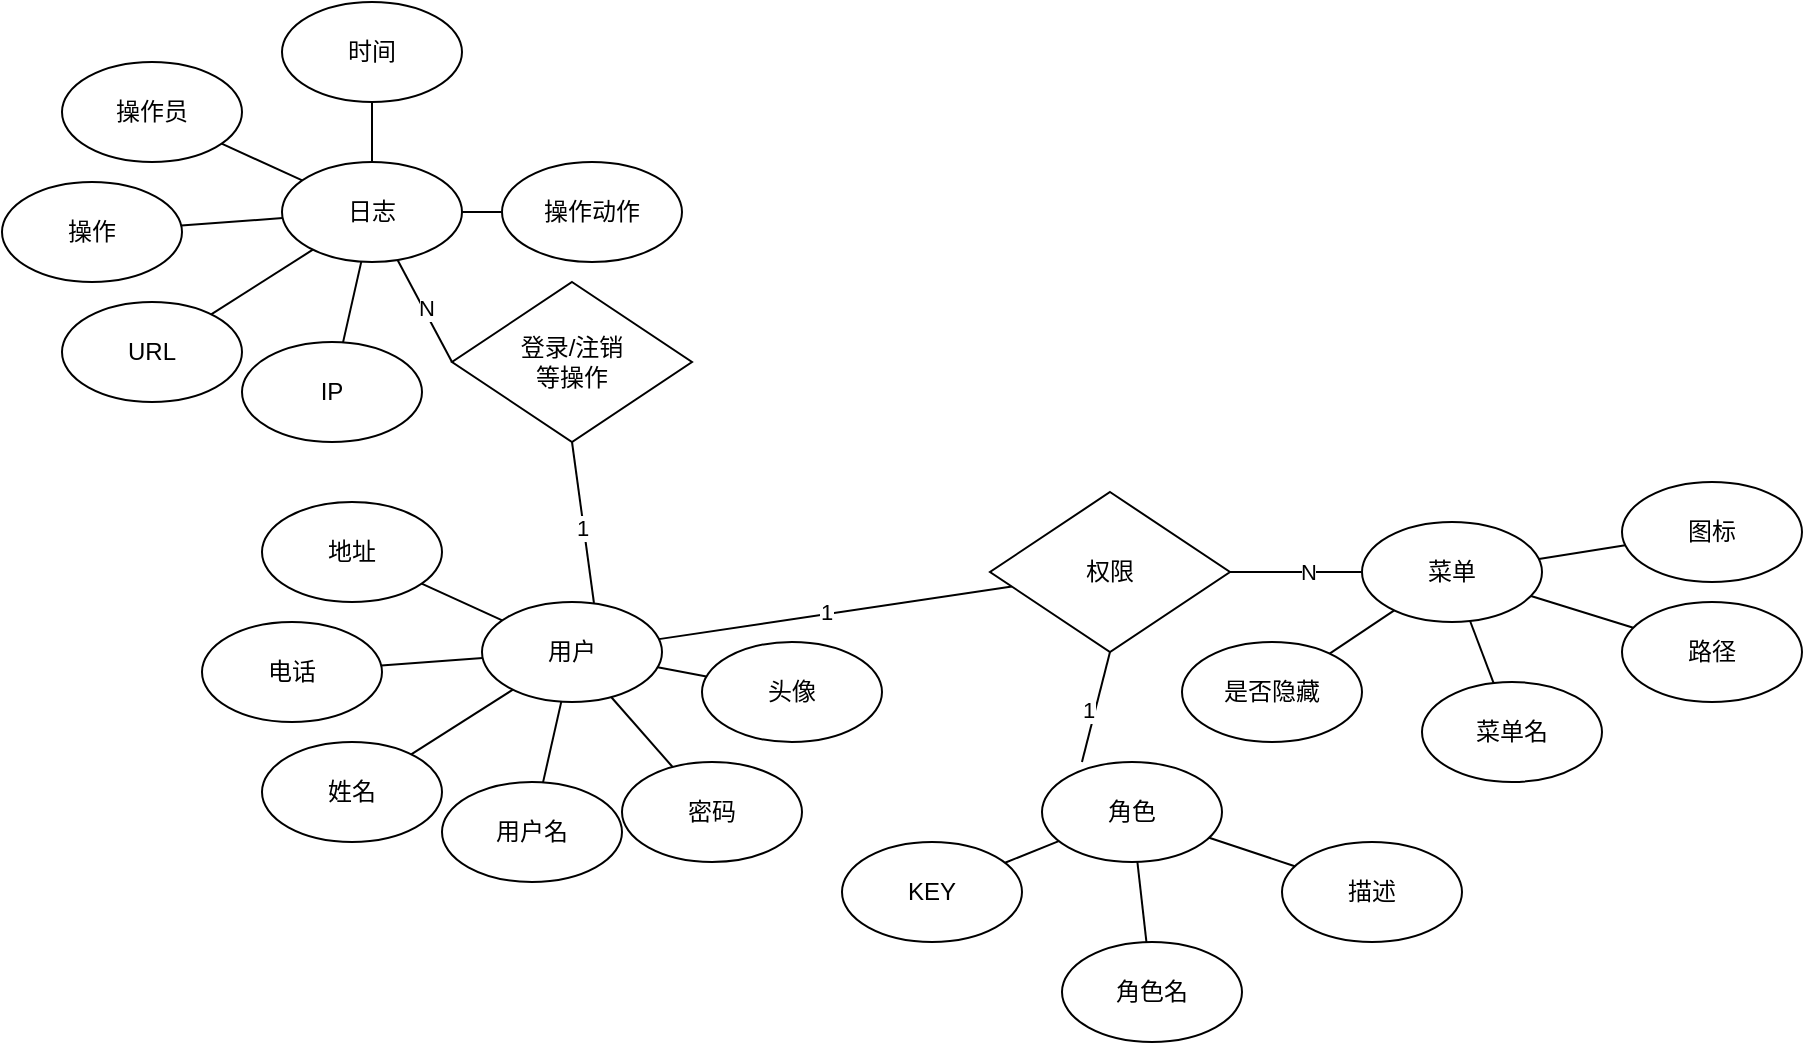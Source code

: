 <mxfile version="21.0.6" type="github">
  <diagram name="第 1 页" id="2mRQ52QLlzKnQliinkt1">
    <mxGraphModel dx="1811" dy="590" grid="1" gridSize="10" guides="1" tooltips="1" connect="1" arrows="1" fold="1" page="1" pageScale="1" pageWidth="827" pageHeight="1169" math="0" shadow="0">
      <root>
        <mxCell id="0" />
        <mxCell id="1" parent="0" />
        <mxCell id="mOGSaVw1MvXez0ik0sxi-4" value="" style="rounded=0;orthogonalLoop=1;jettySize=auto;html=1;endArrow=none;endFill=0;" edge="1" parent="1" source="mOGSaVw1MvXez0ik0sxi-1" target="mOGSaVw1MvXez0ik0sxi-3">
          <mxGeometry relative="1" as="geometry" />
        </mxCell>
        <mxCell id="mOGSaVw1MvXez0ik0sxi-47" value="" style="rounded=0;orthogonalLoop=1;jettySize=auto;html=1;endArrow=none;endFill=0;" edge="1" parent="1" source="mOGSaVw1MvXez0ik0sxi-1" target="mOGSaVw1MvXez0ik0sxi-46">
          <mxGeometry relative="1" as="geometry" />
        </mxCell>
        <mxCell id="mOGSaVw1MvXez0ik0sxi-50" value="1" style="edgeLabel;html=1;align=center;verticalAlign=middle;resizable=0;points=[];" vertex="1" connectable="0" parent="mOGSaVw1MvXez0ik0sxi-47">
          <mxGeometry x="-0.059" y="1" relative="1" as="geometry">
            <mxPoint as="offset" />
          </mxGeometry>
        </mxCell>
        <mxCell id="mOGSaVw1MvXez0ik0sxi-1" value="用户" style="ellipse;whiteSpace=wrap;html=1;" vertex="1" parent="1">
          <mxGeometry x="160" y="360" width="90" height="50" as="geometry" />
        </mxCell>
        <mxCell id="mOGSaVw1MvXez0ik0sxi-3" value="姓名" style="ellipse;whiteSpace=wrap;html=1;" vertex="1" parent="1">
          <mxGeometry x="50" y="430" width="90" height="50" as="geometry" />
        </mxCell>
        <mxCell id="mOGSaVw1MvXez0ik0sxi-9" value="" style="rounded=0;orthogonalLoop=1;jettySize=auto;html=1;endArrow=none;endFill=0;" edge="1" parent="1" target="mOGSaVw1MvXez0ik0sxi-10" source="mOGSaVw1MvXez0ik0sxi-1">
          <mxGeometry relative="1" as="geometry">
            <mxPoint x="285" y="450" as="sourcePoint" />
          </mxGeometry>
        </mxCell>
        <mxCell id="mOGSaVw1MvXez0ik0sxi-10" value="用户名" style="ellipse;whiteSpace=wrap;html=1;" vertex="1" parent="1">
          <mxGeometry x="140" y="450" width="90" height="50" as="geometry" />
        </mxCell>
        <mxCell id="mOGSaVw1MvXez0ik0sxi-12" value="" style="rounded=0;orthogonalLoop=1;jettySize=auto;html=1;endArrow=none;endFill=0;" edge="1" parent="1" target="mOGSaVw1MvXez0ik0sxi-13" source="mOGSaVw1MvXez0ik0sxi-1">
          <mxGeometry relative="1" as="geometry">
            <mxPoint x="145" y="300" as="sourcePoint" />
          </mxGeometry>
        </mxCell>
        <mxCell id="mOGSaVw1MvXez0ik0sxi-13" value="电话" style="ellipse;whiteSpace=wrap;html=1;" vertex="1" parent="1">
          <mxGeometry x="20" y="370" width="90" height="50" as="geometry" />
        </mxCell>
        <mxCell id="mOGSaVw1MvXez0ik0sxi-14" value="" style="rounded=0;orthogonalLoop=1;jettySize=auto;html=1;endArrow=none;endFill=0;" edge="1" parent="1" target="mOGSaVw1MvXez0ik0sxi-15" source="mOGSaVw1MvXez0ik0sxi-1">
          <mxGeometry relative="1" as="geometry">
            <mxPoint x="365" y="417" as="sourcePoint" />
          </mxGeometry>
        </mxCell>
        <mxCell id="mOGSaVw1MvXez0ik0sxi-15" value="密码" style="ellipse;whiteSpace=wrap;html=1;" vertex="1" parent="1">
          <mxGeometry x="230" y="440" width="90" height="50" as="geometry" />
        </mxCell>
        <mxCell id="mOGSaVw1MvXez0ik0sxi-16" value="" style="rounded=0;orthogonalLoop=1;jettySize=auto;html=1;endArrow=none;endFill=0;" edge="1" parent="1" target="mOGSaVw1MvXez0ik0sxi-17" source="mOGSaVw1MvXez0ik0sxi-1">
          <mxGeometry relative="1" as="geometry">
            <mxPoint x="415" y="347" as="sourcePoint" />
          </mxGeometry>
        </mxCell>
        <mxCell id="mOGSaVw1MvXez0ik0sxi-17" value="头像" style="ellipse;whiteSpace=wrap;html=1;" vertex="1" parent="1">
          <mxGeometry x="270" y="380" width="90" height="50" as="geometry" />
        </mxCell>
        <mxCell id="mOGSaVw1MvXez0ik0sxi-18" value="" style="rounded=0;orthogonalLoop=1;jettySize=auto;html=1;endArrow=none;endFill=0;" edge="1" parent="1" target="mOGSaVw1MvXez0ik0sxi-19" source="mOGSaVw1MvXez0ik0sxi-1">
          <mxGeometry relative="1" as="geometry">
            <mxPoint x="125" y="230" as="sourcePoint" />
          </mxGeometry>
        </mxCell>
        <mxCell id="mOGSaVw1MvXez0ik0sxi-19" value="地址" style="ellipse;whiteSpace=wrap;html=1;" vertex="1" parent="1">
          <mxGeometry x="50" y="310" width="90" height="50" as="geometry" />
        </mxCell>
        <mxCell id="mOGSaVw1MvXez0ik0sxi-20" value="" style="rounded=0;orthogonalLoop=1;jettySize=auto;html=1;endArrow=none;endFill=0;" edge="1" parent="1" source="mOGSaVw1MvXez0ik0sxi-21" target="mOGSaVw1MvXez0ik0sxi-22">
          <mxGeometry relative="1" as="geometry" />
        </mxCell>
        <mxCell id="mOGSaVw1MvXez0ik0sxi-21" value="角色" style="ellipse;whiteSpace=wrap;html=1;" vertex="1" parent="1">
          <mxGeometry x="440" y="440" width="90" height="50" as="geometry" />
        </mxCell>
        <mxCell id="mOGSaVw1MvXez0ik0sxi-22" value="角色名" style="ellipse;whiteSpace=wrap;html=1;" vertex="1" parent="1">
          <mxGeometry x="450" y="530" width="90" height="50" as="geometry" />
        </mxCell>
        <mxCell id="mOGSaVw1MvXez0ik0sxi-23" value="" style="rounded=0;orthogonalLoop=1;jettySize=auto;html=1;endArrow=none;endFill=0;" edge="1" parent="1" source="mOGSaVw1MvXez0ik0sxi-21" target="mOGSaVw1MvXez0ik0sxi-24">
          <mxGeometry relative="1" as="geometry">
            <mxPoint x="505" y="460" as="sourcePoint" />
          </mxGeometry>
        </mxCell>
        <mxCell id="mOGSaVw1MvXez0ik0sxi-24" value="描述" style="ellipse;whiteSpace=wrap;html=1;" vertex="1" parent="1">
          <mxGeometry x="560" y="480" width="90" height="50" as="geometry" />
        </mxCell>
        <mxCell id="mOGSaVw1MvXez0ik0sxi-25" value="" style="rounded=0;orthogonalLoop=1;jettySize=auto;html=1;endArrow=none;endFill=0;" edge="1" parent="1" source="mOGSaVw1MvXez0ik0sxi-21" target="mOGSaVw1MvXez0ik0sxi-26">
          <mxGeometry relative="1" as="geometry">
            <mxPoint x="365" y="310" as="sourcePoint" />
          </mxGeometry>
        </mxCell>
        <mxCell id="mOGSaVw1MvXez0ik0sxi-26" value="KEY" style="ellipse;whiteSpace=wrap;html=1;" vertex="1" parent="1">
          <mxGeometry x="340" y="480" width="90" height="50" as="geometry" />
        </mxCell>
        <mxCell id="mOGSaVw1MvXez0ik0sxi-33" value="" style="rounded=0;orthogonalLoop=1;jettySize=auto;html=1;endArrow=none;endFill=0;" edge="1" parent="1" source="mOGSaVw1MvXez0ik0sxi-34" target="mOGSaVw1MvXez0ik0sxi-35">
          <mxGeometry relative="1" as="geometry" />
        </mxCell>
        <mxCell id="mOGSaVw1MvXez0ik0sxi-34" value="菜单" style="ellipse;whiteSpace=wrap;html=1;" vertex="1" parent="1">
          <mxGeometry x="600" y="320" width="90" height="50" as="geometry" />
        </mxCell>
        <mxCell id="mOGSaVw1MvXez0ik0sxi-35" value="是否隐藏" style="ellipse;whiteSpace=wrap;html=1;" vertex="1" parent="1">
          <mxGeometry x="510" y="380" width="90" height="50" as="geometry" />
        </mxCell>
        <mxCell id="mOGSaVw1MvXez0ik0sxi-36" value="" style="rounded=0;orthogonalLoop=1;jettySize=auto;html=1;endArrow=none;endFill=0;" edge="1" parent="1" source="mOGSaVw1MvXez0ik0sxi-34" target="mOGSaVw1MvXez0ik0sxi-37">
          <mxGeometry relative="1" as="geometry">
            <mxPoint x="725" y="330" as="sourcePoint" />
          </mxGeometry>
        </mxCell>
        <mxCell id="mOGSaVw1MvXez0ik0sxi-37" value="菜单名" style="ellipse;whiteSpace=wrap;html=1;" vertex="1" parent="1">
          <mxGeometry x="630" y="400" width="90" height="50" as="geometry" />
        </mxCell>
        <mxCell id="mOGSaVw1MvXez0ik0sxi-40" value="" style="rounded=0;orthogonalLoop=1;jettySize=auto;html=1;endArrow=none;endFill=0;" edge="1" parent="1" source="mOGSaVw1MvXez0ik0sxi-34" target="mOGSaVw1MvXez0ik0sxi-41">
          <mxGeometry relative="1" as="geometry">
            <mxPoint x="805" y="297" as="sourcePoint" />
          </mxGeometry>
        </mxCell>
        <mxCell id="mOGSaVw1MvXez0ik0sxi-41" value="路径" style="ellipse;whiteSpace=wrap;html=1;" vertex="1" parent="1">
          <mxGeometry x="730" y="360" width="90" height="50" as="geometry" />
        </mxCell>
        <mxCell id="mOGSaVw1MvXez0ik0sxi-42" value="" style="rounded=0;orthogonalLoop=1;jettySize=auto;html=1;endArrow=none;endFill=0;" edge="1" parent="1" source="mOGSaVw1MvXez0ik0sxi-34" target="mOGSaVw1MvXez0ik0sxi-43">
          <mxGeometry relative="1" as="geometry">
            <mxPoint x="855" y="227" as="sourcePoint" />
          </mxGeometry>
        </mxCell>
        <mxCell id="mOGSaVw1MvXez0ik0sxi-43" value="图标" style="ellipse;whiteSpace=wrap;html=1;" vertex="1" parent="1">
          <mxGeometry x="730" y="300" width="90" height="50" as="geometry" />
        </mxCell>
        <mxCell id="mOGSaVw1MvXez0ik0sxi-46" value="权限" style="rhombus;whiteSpace=wrap;html=1;" vertex="1" parent="1">
          <mxGeometry x="414" y="305" width="120" height="80" as="geometry" />
        </mxCell>
        <mxCell id="mOGSaVw1MvXez0ik0sxi-48" value="" style="rounded=0;orthogonalLoop=1;jettySize=auto;html=1;endArrow=none;endFill=0;entryX=1;entryY=0.5;entryDx=0;entryDy=0;exitX=0;exitY=0.5;exitDx=0;exitDy=0;" edge="1" parent="1" source="mOGSaVw1MvXez0ik0sxi-34" target="mOGSaVw1MvXez0ik0sxi-46">
          <mxGeometry relative="1" as="geometry">
            <mxPoint x="246" y="377" as="sourcePoint" />
            <mxPoint x="378" y="299" as="targetPoint" />
          </mxGeometry>
        </mxCell>
        <mxCell id="mOGSaVw1MvXez0ik0sxi-53" value="N" style="edgeLabel;html=1;align=center;verticalAlign=middle;resizable=0;points=[];" vertex="1" connectable="0" parent="mOGSaVw1MvXez0ik0sxi-48">
          <mxGeometry x="-0.17" relative="1" as="geometry">
            <mxPoint as="offset" />
          </mxGeometry>
        </mxCell>
        <mxCell id="mOGSaVw1MvXez0ik0sxi-49" value="" style="rounded=0;orthogonalLoop=1;jettySize=auto;html=1;endArrow=none;endFill=0;entryX=0.5;entryY=1;entryDx=0;entryDy=0;exitX=0.222;exitY=0;exitDx=0;exitDy=0;exitPerimeter=0;" edge="1" parent="1" source="mOGSaVw1MvXez0ik0sxi-21" target="mOGSaVw1MvXez0ik0sxi-46">
          <mxGeometry relative="1" as="geometry">
            <mxPoint x="590" y="295" as="sourcePoint" />
            <mxPoint x="470" y="280" as="targetPoint" />
          </mxGeometry>
        </mxCell>
        <mxCell id="mOGSaVw1MvXez0ik0sxi-51" value="1" style="edgeLabel;html=1;align=center;verticalAlign=middle;resizable=0;points=[];" vertex="1" connectable="0" parent="mOGSaVw1MvXez0ik0sxi-49">
          <mxGeometry x="-0.087" y="4" relative="1" as="geometry">
            <mxPoint as="offset" />
          </mxGeometry>
        </mxCell>
        <mxCell id="mOGSaVw1MvXez0ik0sxi-54" value="" style="rounded=0;orthogonalLoop=1;jettySize=auto;html=1;endArrow=none;endFill=0;" edge="1" parent="1" source="mOGSaVw1MvXez0ik0sxi-57" target="mOGSaVw1MvXez0ik0sxi-58">
          <mxGeometry relative="1" as="geometry" />
        </mxCell>
        <mxCell id="mOGSaVw1MvXez0ik0sxi-55" value="" style="rounded=0;orthogonalLoop=1;jettySize=auto;html=1;endArrow=none;endFill=0;entryX=0;entryY=0.5;entryDx=0;entryDy=0;" edge="1" parent="1" source="mOGSaVw1MvXez0ik0sxi-57" target="mOGSaVw1MvXez0ik0sxi-69">
          <mxGeometry relative="1" as="geometry">
            <mxPoint x="250" y="97" as="targetPoint" />
          </mxGeometry>
        </mxCell>
        <mxCell id="mOGSaVw1MvXez0ik0sxi-56" value="N" style="edgeLabel;html=1;align=center;verticalAlign=middle;resizable=0;points=[];" vertex="1" connectable="0" parent="mOGSaVw1MvXez0ik0sxi-55">
          <mxGeometry x="-0.059" y="1" relative="1" as="geometry">
            <mxPoint as="offset" />
          </mxGeometry>
        </mxCell>
        <mxCell id="mOGSaVw1MvXez0ik0sxi-57" value="日志" style="ellipse;whiteSpace=wrap;html=1;" vertex="1" parent="1">
          <mxGeometry x="60" y="140" width="90" height="50" as="geometry" />
        </mxCell>
        <mxCell id="mOGSaVw1MvXez0ik0sxi-58" value="URL" style="ellipse;whiteSpace=wrap;html=1;" vertex="1" parent="1">
          <mxGeometry x="-50" y="210" width="90" height="50" as="geometry" />
        </mxCell>
        <mxCell id="mOGSaVw1MvXez0ik0sxi-59" value="" style="rounded=0;orthogonalLoop=1;jettySize=auto;html=1;endArrow=none;endFill=0;" edge="1" parent="1" source="mOGSaVw1MvXez0ik0sxi-57" target="mOGSaVw1MvXez0ik0sxi-60">
          <mxGeometry relative="1" as="geometry">
            <mxPoint x="185" y="230" as="sourcePoint" />
          </mxGeometry>
        </mxCell>
        <mxCell id="mOGSaVw1MvXez0ik0sxi-60" value="IP" style="ellipse;whiteSpace=wrap;html=1;" vertex="1" parent="1">
          <mxGeometry x="40" y="230" width="90" height="50" as="geometry" />
        </mxCell>
        <mxCell id="mOGSaVw1MvXez0ik0sxi-61" value="" style="rounded=0;orthogonalLoop=1;jettySize=auto;html=1;endArrow=none;endFill=0;" edge="1" parent="1" source="mOGSaVw1MvXez0ik0sxi-57" target="mOGSaVw1MvXez0ik0sxi-62">
          <mxGeometry relative="1" as="geometry">
            <mxPoint x="45" y="80" as="sourcePoint" />
          </mxGeometry>
        </mxCell>
        <mxCell id="mOGSaVw1MvXez0ik0sxi-62" value="操作" style="ellipse;whiteSpace=wrap;html=1;" vertex="1" parent="1">
          <mxGeometry x="-80" y="150" width="90" height="50" as="geometry" />
        </mxCell>
        <mxCell id="mOGSaVw1MvXez0ik0sxi-63" value="" style="rounded=0;orthogonalLoop=1;jettySize=auto;html=1;endArrow=none;endFill=0;" edge="1" parent="1" source="mOGSaVw1MvXez0ik0sxi-57" target="mOGSaVw1MvXez0ik0sxi-64">
          <mxGeometry relative="1" as="geometry">
            <mxPoint x="265" y="197" as="sourcePoint" />
          </mxGeometry>
        </mxCell>
        <mxCell id="mOGSaVw1MvXez0ik0sxi-64" value="操作动作" style="ellipse;whiteSpace=wrap;html=1;" vertex="1" parent="1">
          <mxGeometry x="170" y="140" width="90" height="50" as="geometry" />
        </mxCell>
        <mxCell id="mOGSaVw1MvXez0ik0sxi-65" value="" style="rounded=0;orthogonalLoop=1;jettySize=auto;html=1;endArrow=none;endFill=0;" edge="1" parent="1" source="mOGSaVw1MvXez0ik0sxi-57" target="mOGSaVw1MvXez0ik0sxi-66">
          <mxGeometry relative="1" as="geometry">
            <mxPoint x="315" y="127" as="sourcePoint" />
          </mxGeometry>
        </mxCell>
        <mxCell id="mOGSaVw1MvXez0ik0sxi-66" value="时间" style="ellipse;whiteSpace=wrap;html=1;" vertex="1" parent="1">
          <mxGeometry x="60" y="60" width="90" height="50" as="geometry" />
        </mxCell>
        <mxCell id="mOGSaVw1MvXez0ik0sxi-67" value="" style="rounded=0;orthogonalLoop=1;jettySize=auto;html=1;endArrow=none;endFill=0;" edge="1" parent="1" source="mOGSaVw1MvXez0ik0sxi-57" target="mOGSaVw1MvXez0ik0sxi-68">
          <mxGeometry relative="1" as="geometry">
            <mxPoint x="25" y="10" as="sourcePoint" />
          </mxGeometry>
        </mxCell>
        <mxCell id="mOGSaVw1MvXez0ik0sxi-68" value="操作员" style="ellipse;whiteSpace=wrap;html=1;" vertex="1" parent="1">
          <mxGeometry x="-50" y="90" width="90" height="50" as="geometry" />
        </mxCell>
        <mxCell id="mOGSaVw1MvXez0ik0sxi-69" value="登录/注销&lt;br&gt;等操作" style="rhombus;whiteSpace=wrap;html=1;" vertex="1" parent="1">
          <mxGeometry x="145" y="200" width="120" height="80" as="geometry" />
        </mxCell>
        <mxCell id="mOGSaVw1MvXez0ik0sxi-70" value="" style="rounded=0;orthogonalLoop=1;jettySize=auto;html=1;endArrow=none;endFill=0;entryX=0.5;entryY=1;entryDx=0;entryDy=0;exitX=0.622;exitY=0.01;exitDx=0;exitDy=0;exitPerimeter=0;" edge="1" parent="1" source="mOGSaVw1MvXez0ik0sxi-1" target="mOGSaVw1MvXez0ik0sxi-69">
          <mxGeometry relative="1" as="geometry">
            <mxPoint x="210" y="295" as="targetPoint" />
            <mxPoint x="133" y="198" as="sourcePoint" />
          </mxGeometry>
        </mxCell>
        <mxCell id="mOGSaVw1MvXez0ik0sxi-71" value="1" style="edgeLabel;html=1;align=center;verticalAlign=middle;resizable=0;points=[];" vertex="1" connectable="0" parent="mOGSaVw1MvXez0ik0sxi-70">
          <mxGeometry x="-0.059" y="1" relative="1" as="geometry">
            <mxPoint as="offset" />
          </mxGeometry>
        </mxCell>
      </root>
    </mxGraphModel>
  </diagram>
</mxfile>
